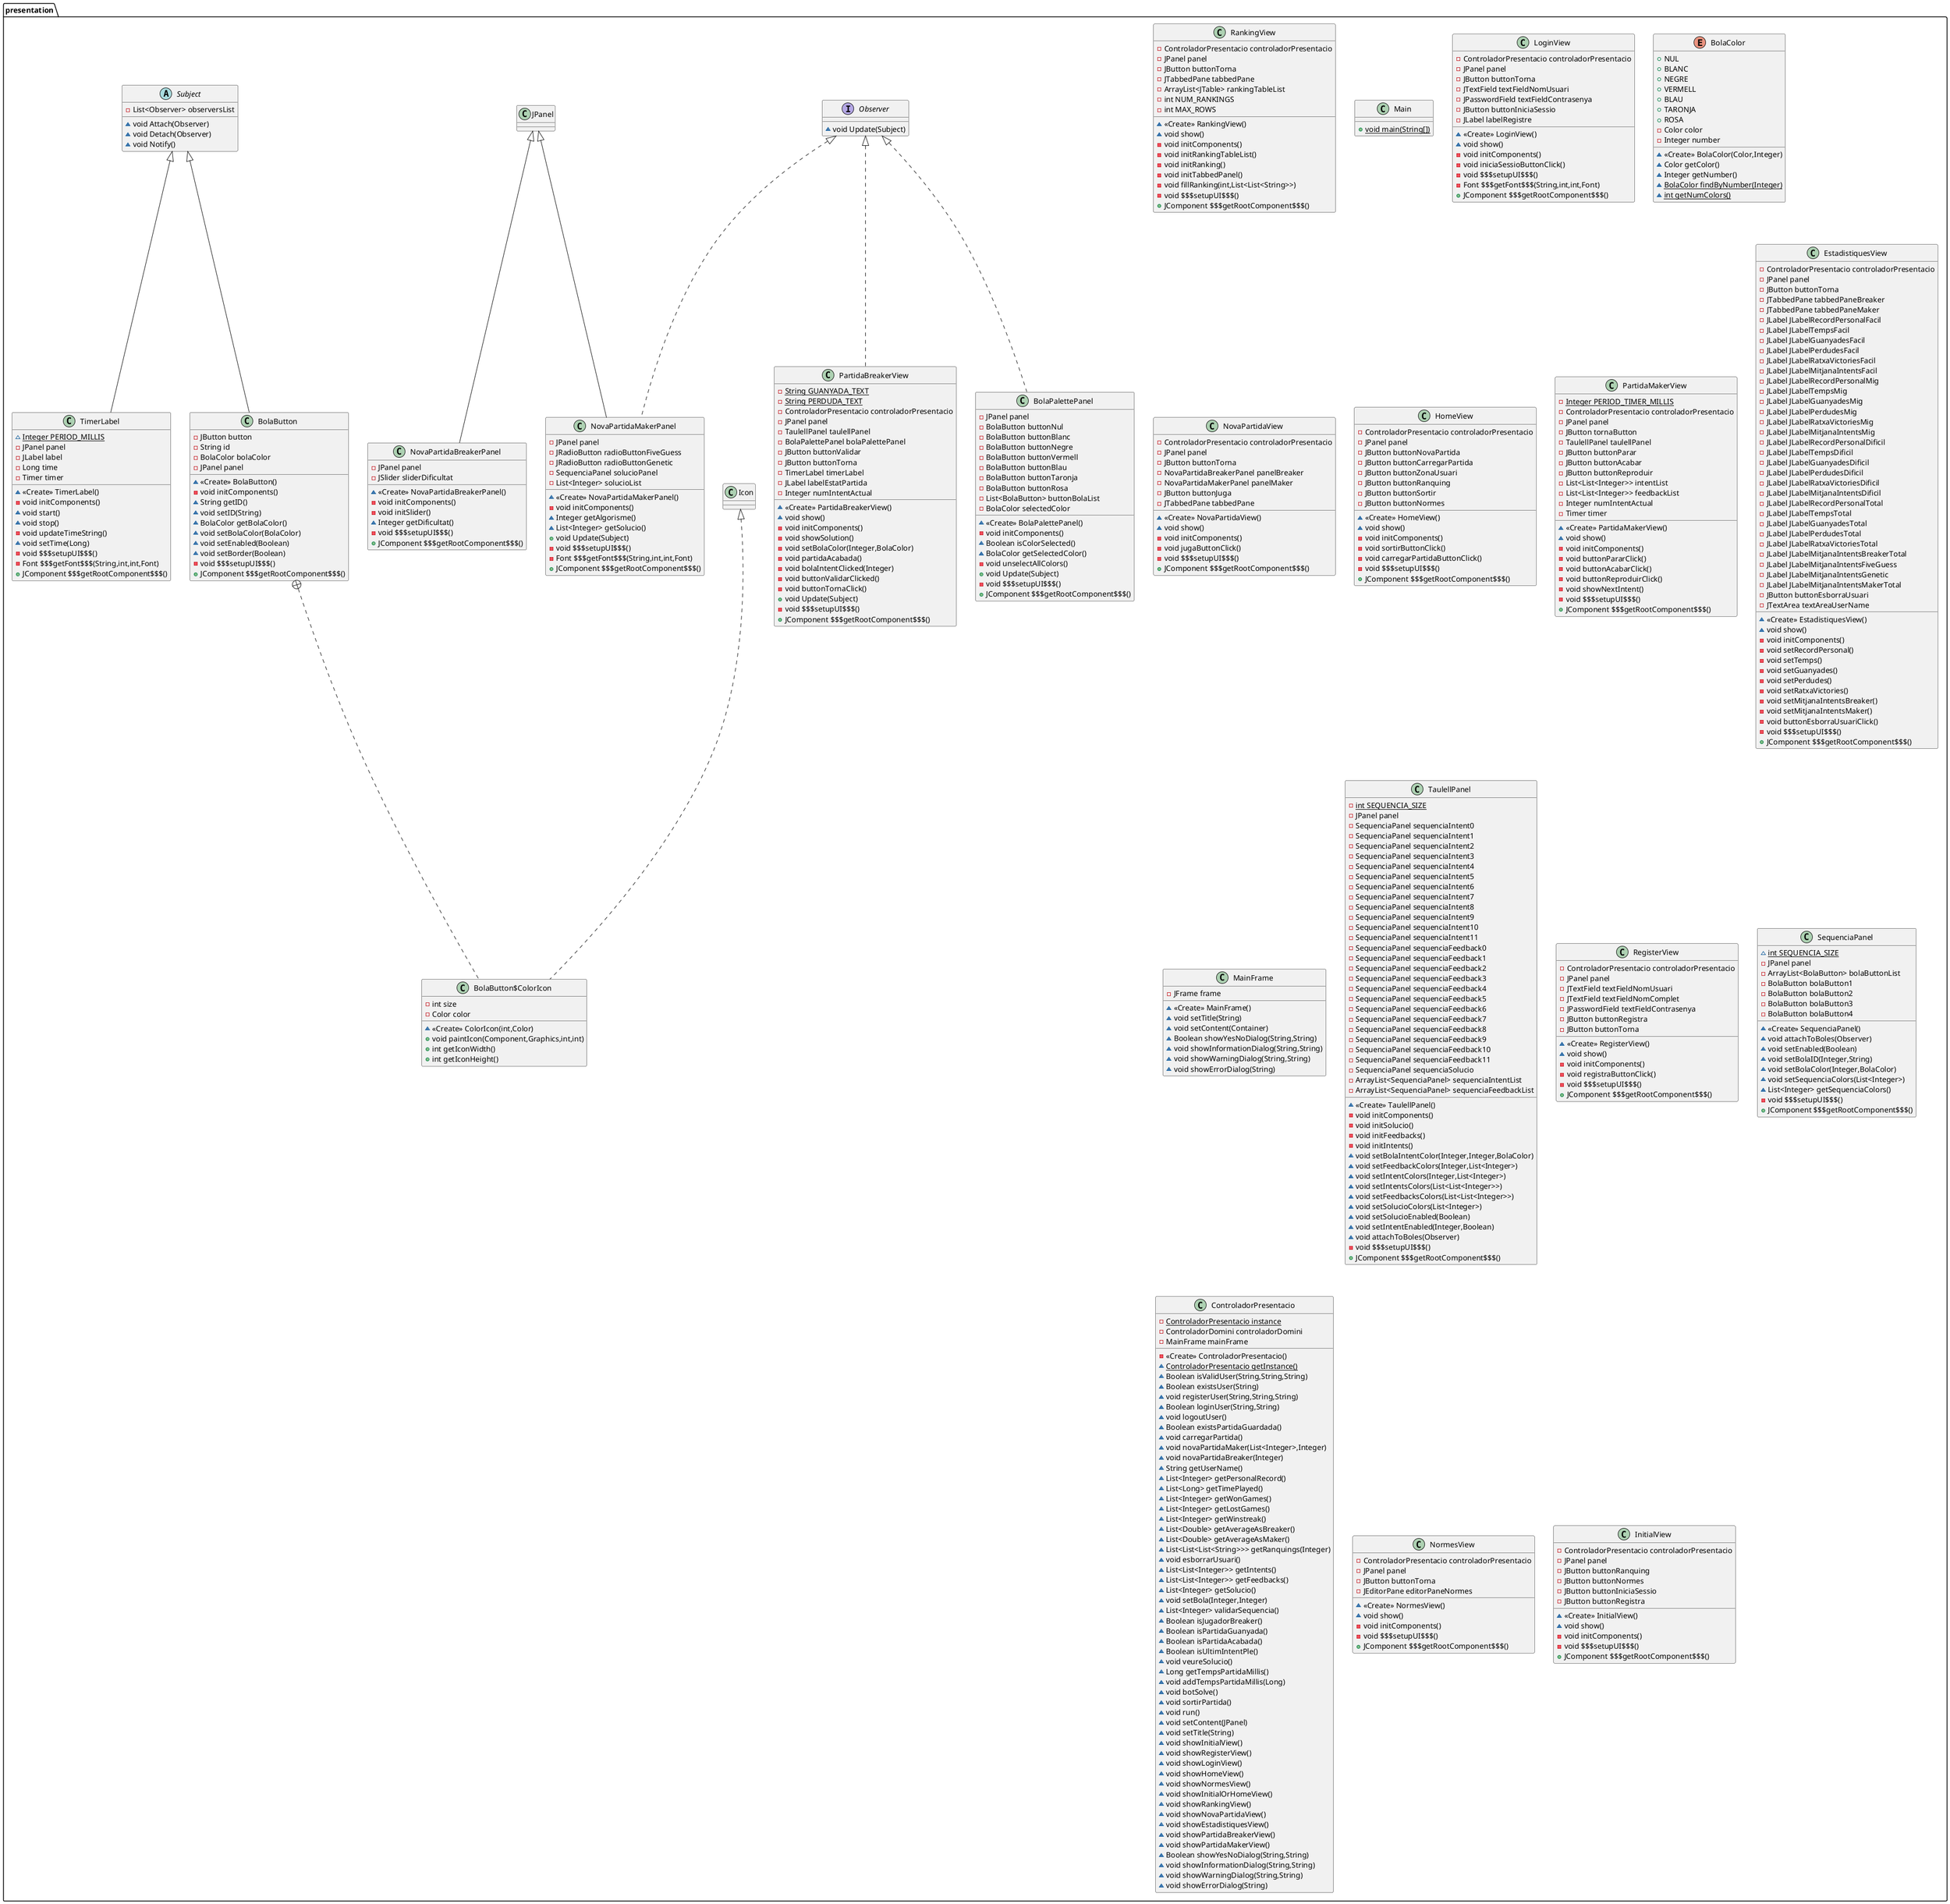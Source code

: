 @startuml
class presentation.BolaPalettePanel {
- JPanel panel
- BolaButton buttonNul
- BolaButton buttonBlanc
- BolaButton buttonNegre
- BolaButton buttonVermell
- BolaButton buttonBlau
- BolaButton buttonTaronja
- BolaButton buttonRosa
- List<BolaButton> buttonBolaList
- BolaColor selectedColor
~ <<Create>> BolaPalettePanel()
- void initComponents()
~ Boolean isColorSelected()
~ BolaColor getSelectedColor()
- void unselectAllColors()
+ void Update(Subject)
- void $$$setupUI$$$()
+ JComponent $$$getRootComponent$$$()
}
class presentation.RankingView {
- ControladorPresentacio controladorPresentacio
- JPanel panel
- JButton buttonTorna
- JTabbedPane tabbedPane
- ArrayList<JTable> rankingTableList
- int NUM_RANKINGS
- int MAX_ROWS
~ <<Create>> RankingView()
~ void show()
- void initComponents()
- void initRankingTableList()
- void initRanking()
- void initTabbedPanel()
- void fillRanking(int,List<List<String>>)
- void $$$setupUI$$$()
+ JComponent $$$getRootComponent$$$()
}
class presentation.Main {
+ {static} void main(String[])
}
class presentation.LoginView {
- ControladorPresentacio controladorPresentacio
- JPanel panel
- JButton buttonTorna
- JTextField textFieldNomUsuari
- JPasswordField textFieldContrasenya
- JButton buttonIniciaSessio
- JLabel labelRegistre
~ <<Create>> LoginView()
~ void show()
- void initComponents()
- void iniciaSessioButtonClick()
- void $$$setupUI$$$()
- Font $$$getFont$$$(String,int,int,Font)
+ JComponent $$$getRootComponent$$$()
}
class presentation.PartidaBreakerView {
- {static} String GUANYADA_TEXT
- {static} String PERDUDA_TEXT
- ControladorPresentacio controladorPresentacio
- JPanel panel
- TaulellPanel taulellPanel
- BolaPalettePanel bolaPalettePanel
- JButton buttonValidar
- JButton buttonTorna
- TimerLabel timerLabel
- JLabel labelEstatPartida
- Integer numIntentActual
~ <<Create>> PartidaBreakerView()
~ void show()
- void initComponents()
- void showSolution()
- void setBolaColor(Integer,BolaColor)
- void partidaAcabada()
- void bolaIntentClicked(Integer)
- void buttonValidarClicked()
- void buttonTornaClick()
+ void Update(Subject)
- void $$$setupUI$$$()
+ JComponent $$$getRootComponent$$$()
}
class presentation.BolaButton {
- JButton button
- String id
- BolaColor bolaColor
- JPanel panel
~ <<Create>> BolaButton()
- void initComponents()
~ String getID()
~ void setID(String)
~ BolaColor getBolaColor()
~ void setBolaColor(BolaColor)
~ void setEnabled(Boolean)
~ void setBorder(Boolean)
- void $$$setupUI$$$()
+ JComponent $$$getRootComponent$$$()
}
class presentation.BolaButton$ColorIcon {
- int size
- Color color
~ <<Create>> ColorIcon(int,Color)
+ void paintIcon(Component,Graphics,int,int)
+ int getIconWidth()
+ int getIconHeight()
}
enum presentation.BolaColor {
+  NUL
+  BLANC
+  NEGRE
+  VERMELL
+  BLAU
+  TARONJA
+  ROSA
- Color color
- Integer number
~ <<Create>> BolaColor(Color,Integer)
~ Color getColor()
~ Integer getNumber()
~ {static} BolaColor findByNumber(Integer)
~ {static} int getNumColors()
}
class presentation.NovaPartidaView {
- ControladorPresentacio controladorPresentacio
- JPanel panel
- JButton buttonTorna
- NovaPartidaBreakerPanel panelBreaker
- NovaPartidaMakerPanel panelMaker
- JButton buttonJuga
- JTabbedPane tabbedPane
~ <<Create>> NovaPartidaView()
~ void show()
- void initComponents()
- void jugaButtonClick()
- void $$$setupUI$$$()
+ JComponent $$$getRootComponent$$$()
}
class presentation.NovaPartidaBreakerPanel {
- JPanel panel
- JSlider sliderDificultat
~ <<Create>> NovaPartidaBreakerPanel()
- void initComponents()
- void initSlider()
~ Integer getDificultat()
- void $$$setupUI$$$()
+ JComponent $$$getRootComponent$$$()
}
class presentation.HomeView {
- ControladorPresentacio controladorPresentacio
- JPanel panel
- JButton buttonNovaPartida
- JButton buttonCarregarPartida
- JButton buttonZonaUsuari
- JButton buttonRanquing
- JButton buttonSortir
- JButton buttonNormes
~ <<Create>> HomeView()
~ void show()
- void initComponents()
- void sortirButtonClick()
- void carregarPartidaButtonClick()
- void $$$setupUI$$$()
+ JComponent $$$getRootComponent$$$()
}
class presentation.PartidaMakerView {
- {static} Integer PERIOD_TIMER_MILLIS
- ControladorPresentacio controladorPresentacio
- JPanel panel
- JButton tornaButton
- TaulellPanel taulellPanel
- JButton buttonParar
- JButton buttonAcabar
- JButton buttonReproduir
- List<List<Integer>> intentList
- List<List<Integer>> feedbackList
- Integer numIntentActual
- Timer timer
~ <<Create>> PartidaMakerView()
~ void show()
- void initComponents()
- void buttonPararClick()
- void buttonAcabarClick()
- void buttonReproduirClick()
- void showNextIntent()
- void $$$setupUI$$$()
+ JComponent $$$getRootComponent$$$()
}
class presentation.EstadistiquesView {
- ControladorPresentacio controladorPresentacio
- JPanel panel
- JButton buttonTorna
- JTabbedPane tabbedPaneBreaker
- JTabbedPane tabbedPaneMaker
- JLabel JLabelRecordPersonalFacil
- JLabel JLabelTempsFacil
- JLabel JLabelGuanyadesFacil
- JLabel JLabelPerdudesFacil
- JLabel JLabelRatxaVictoriesFacil
- JLabel JLabelMitjanaIntentsFacil
- JLabel JLabelRecordPersonalMig
- JLabel JLabelTempsMig
- JLabel JLabelGuanyadesMig
- JLabel JLabelPerdudesMig
- JLabel JLabelRatxaVictoriesMig
- JLabel JLabelMitjanaIntentsMig
- JLabel JLabelRecordPersonalDificil
- JLabel JLabelTempsDificil
- JLabel JLabelGuanyadesDificil
- JLabel JLabelPerdudesDificil
- JLabel JLabelRatxaVictoriesDificil
- JLabel JLabelMitjanaIntentsDificil
- JLabel JLabelRecordPersonalTotal
- JLabel JLabelTempsTotal
- JLabel JLabelGuanyadesTotal
- JLabel JLabelPerdudesTotal
- JLabel JLabelRatxaVictoriesTotal
- JLabel JLabelMitjanaIntentsBreakerTotal
- JLabel JLabelMitjanaIntentsFiveGuess
- JLabel JLabelMitjanaIntentsGenetic
- JLabel JLabelMitjanaIntentsMakerTotal
- JButton buttonEsborraUsuari
- JTextArea textAreaUserName
~ <<Create>> EstadistiquesView()
~ void show()
- void initComponents()
- void setRecordPersonal()
- void setTemps()
- void setGuanyades()
- void setPerdudes()
- void setRatxaVictories()
- void setMitjanaIntentsBreaker()
- void setMitjanaIntentsMaker()
- void buttonEsborraUsuariClick()
- void $$$setupUI$$$()
+ JComponent $$$getRootComponent$$$()
}
class presentation.MainFrame {
- JFrame frame
~ <<Create>> MainFrame()
~ void setTitle(String)
~ void setContent(Container)
~ Boolean showYesNoDialog(String,String)
~ void showInformationDialog(String,String)
~ void showWarningDialog(String,String)
~ void showErrorDialog(String)
}
interface presentation.Observer {
~ void Update(Subject)
}
class presentation.TaulellPanel {
- {static} int SEQUENCIA_SIZE
- JPanel panel
- SequenciaPanel sequenciaIntent0
- SequenciaPanel sequenciaIntent1
- SequenciaPanel sequenciaIntent2
- SequenciaPanel sequenciaIntent3
- SequenciaPanel sequenciaIntent4
- SequenciaPanel sequenciaIntent5
- SequenciaPanel sequenciaIntent6
- SequenciaPanel sequenciaIntent7
- SequenciaPanel sequenciaIntent8
- SequenciaPanel sequenciaIntent9
- SequenciaPanel sequenciaIntent10
- SequenciaPanel sequenciaIntent11
- SequenciaPanel sequenciaFeedback0
- SequenciaPanel sequenciaFeedback1
- SequenciaPanel sequenciaFeedback2
- SequenciaPanel sequenciaFeedback3
- SequenciaPanel sequenciaFeedback4
- SequenciaPanel sequenciaFeedback5
- SequenciaPanel sequenciaFeedback6
- SequenciaPanel sequenciaFeedback7
- SequenciaPanel sequenciaFeedback8
- SequenciaPanel sequenciaFeedback9
- SequenciaPanel sequenciaFeedback10
- SequenciaPanel sequenciaFeedback11
- SequenciaPanel sequenciaSolucio
- ArrayList<SequenciaPanel> sequenciaIntentList
- ArrayList<SequenciaPanel> sequenciaFeedbackList
~ <<Create>> TaulellPanel()
- void initComponents()
- void initSolucio()
- void initFeedbacks()
- void initIntents()
~ void setBolaIntentColor(Integer,Integer,BolaColor)
~ void setFeedbackColors(Integer,List<Integer>)
~ void setIntentColors(Integer,List<Integer>)
~ void setIntentsColors(List<List<Integer>>)
~ void setFeedbacksColors(List<List<Integer>>)
~ void setSolucioColors(List<Integer>)
~ void setSolucioEnabled(Boolean)
~ void setIntentEnabled(Integer,Boolean)
~ void attachToBoles(Observer)
- void $$$setupUI$$$()
+ JComponent $$$getRootComponent$$$()
}
class presentation.TimerLabel {
~ {static} Integer PERIOD_MILLIS
- JPanel panel
- JLabel label
- Long time
- Timer timer
~ <<Create>> TimerLabel()
- void initComponents()
~ void start()
~ void stop()
- void updateTimeString()
~ void setTime(Long)
- void $$$setupUI$$$()
- Font $$$getFont$$$(String,int,int,Font)
+ JComponent $$$getRootComponent$$$()
}
class presentation.NovaPartidaMakerPanel {
- JPanel panel
- JRadioButton radioButtonFiveGuess
- JRadioButton radioButtonGenetic
- SequenciaPanel solucioPanel
- List<Integer> solucioList
~ <<Create>> NovaPartidaMakerPanel()
- void initComponents()
~ Integer getAlgorisme()
~ List<Integer> getSolucio()
+ void Update(Subject)
- void $$$setupUI$$$()
- Font $$$getFont$$$(String,int,int,Font)
+ JComponent $$$getRootComponent$$$()
}
class presentation.RegisterView {
- ControladorPresentacio controladorPresentacio
- JPanel panel
- JTextField textFieldNomUsuari
- JTextField textFieldNomComplet
- JPasswordField textFieldContrasenya
- JButton buttonRegistra
- JButton buttonTorna
~ <<Create>> RegisterView()
~ void show()
- void initComponents()
- void registraButtonClick()
- void $$$setupUI$$$()
+ JComponent $$$getRootComponent$$$()
}
class presentation.SequenciaPanel {
~ {static} int SEQUENCIA_SIZE
- JPanel panel
- ArrayList<BolaButton> bolaButtonList
- BolaButton bolaButton1
- BolaButton bolaButton2
- BolaButton bolaButton3
- BolaButton bolaButton4
~ <<Create>> SequenciaPanel()
~ void attachToBoles(Observer)
~ void setEnabled(Boolean)
~ void setBolaID(Integer,String)
~ void setBolaColor(Integer,BolaColor)
~ void setSequenciaColors(List<Integer>)
~ List<Integer> getSequenciaColors()
- void $$$setupUI$$$()
+ JComponent $$$getRootComponent$$$()
}
class presentation.ControladorPresentacio {
- {static} ControladorPresentacio instance
- ControladorDomini controladorDomini
- MainFrame mainFrame
- <<Create>> ControladorPresentacio()
~ {static} ControladorPresentacio getInstance()
~ Boolean isValidUser(String,String,String)
~ Boolean existsUser(String)
~ void registerUser(String,String,String)
~ Boolean loginUser(String,String)
~ void logoutUser()
~ Boolean existsPartidaGuardada()
~ void carregarPartida()
~ void novaPartidaMaker(List<Integer>,Integer)
~ void novaPartidaBreaker(Integer)
~ String getUserName()
~ List<Integer> getPersonalRecord()
~ List<Long> getTimePlayed()
~ List<Integer> getWonGames()
~ List<Integer> getLostGames()
~ List<Integer> getWinstreak()
~ List<Double> getAverageAsBreaker()
~ List<Double> getAverageAsMaker()
~ List<List<List<String>>> getRanquings(Integer)
~ void esborrarUsuari()
~ List<List<Integer>> getIntents()
~ List<List<Integer>> getFeedbacks()
~ List<Integer> getSolucio()
~ void setBola(Integer,Integer)
~ List<Integer> validarSequencia()
~ Boolean isJugadorBreaker()
~ Boolean isPartidaGuanyada()
~ Boolean isPartidaAcabada()
~ Boolean isUltimIntentPle()
~ void veureSolucio()
~ Long getTempsPartidaMillis()
~ void addTempsPartidaMillis(Long)
~ void botSolve()
~ void sortirPartida()
~ void run()
~ void setContent(JPanel)
~ void setTitle(String)
~ void showInitialView()
~ void showRegisterView()
~ void showLoginView()
~ void showHomeView()
~ void showNormesView()
~ void showInitialOrHomeView()
~ void showRankingView()
~ void showNovaPartidaView()
~ void showEstadistiquesView()
~ void showPartidaBreakerView()
~ void showPartidaMakerView()
~ Boolean showYesNoDialog(String,String)
~ void showInformationDialog(String,String)
~ void showWarningDialog(String,String)
~ void showErrorDialog(String)
}
class presentation.NormesView {
- ControladorPresentacio controladorPresentacio
- JPanel panel
- JButton buttonTorna
- JEditorPane editorPaneNormes
~ <<Create>> NormesView()
~ void show()
- void initComponents()
- void $$$setupUI$$$()
+ JComponent $$$getRootComponent$$$()
}
class presentation.InitialView {
- ControladorPresentacio controladorPresentacio
- JPanel panel
- JButton buttonRanquing
- JButton buttonNormes
- JButton buttonIniciaSessio
- JButton buttonRegistra
~ <<Create>> InitialView()
~ void show()
- void initComponents()
- void $$$setupUI$$$()
+ JComponent $$$getRootComponent$$$()
}
abstract class presentation.Subject {
- List<Observer> observersList
~ void Attach(Observer)
~ void Detach(Observer)
~ void Notify()
}


presentation.Observer <|.. presentation.BolaPalettePanel
presentation.Observer <|.. presentation.PartidaBreakerView
presentation.Subject <|-- presentation.BolaButton
presentation.BolaButton +.. presentation.BolaButton$ColorIcon
presentation.Icon <|.. presentation.BolaButton$ColorIcon
presentation.JPanel <|-- presentation.NovaPartidaBreakerPanel
presentation.Subject <|-- presentation.TimerLabel
presentation.Observer <|.. presentation.NovaPartidaMakerPanel
presentation.JPanel <|-- presentation.NovaPartidaMakerPanel
@enduml